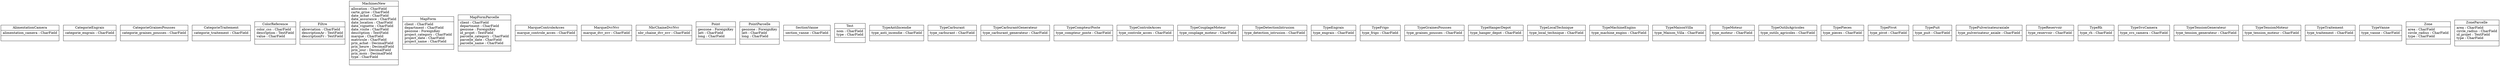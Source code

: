 digraph "classes_noa" {
rankdir=BT
charset="utf-8"
"app.models.AlimentationCamera" [color="black", fontcolor="black", label=<{AlimentationCamera|alimentation_camera : CharField<br ALIGN="LEFT"/>|}>, shape="record", style="solid"];
"app.models.CategorieEngrais" [color="black", fontcolor="black", label=<{CategorieEngrais|categorie_engrais : CharField<br ALIGN="LEFT"/>|}>, shape="record", style="solid"];
"app.models.CategorieGrainesPousses" [color="black", fontcolor="black", label=<{CategorieGrainesPousses|categorie_graines_pousses : CharField<br ALIGN="LEFT"/>|}>, shape="record", style="solid"];
"app.models.CategorieTraitement" [color="black", fontcolor="black", label=<{CategorieTraitement|categorie_traitement : CharField<br ALIGN="LEFT"/>|}>, shape="record", style="solid"];
"app.models.ColorReference" [color="black", fontcolor="black", label=<{ColorReference|color_css : CharField<br ALIGN="LEFT"/>description : TextField<br ALIGN="LEFT"/>value : CharField<br ALIGN="LEFT"/>|}>, shape="record", style="solid"];
"app.models.Filtre" [color="black", fontcolor="black", label=<{Filtre|abreviation : CharField<br ALIGN="LEFT"/>descriptionAr : TextField<br ALIGN="LEFT"/>descriptionFr : TextField<br ALIGN="LEFT"/>|}>, shape="record", style="solid"];
"app.models.MachinesNew" [color="black", fontcolor="black", label=<{MachinesNew|allocation : CharField<br ALIGN="LEFT"/>carte_grise : CharField<br ALIGN="LEFT"/>date_achat : CharField<br ALIGN="LEFT"/>date_assurance : CharField<br ALIGN="LEFT"/>date_location : CharField<br ALIGN="LEFT"/>date_vignette : CharField<br ALIGN="LEFT"/>date_visite : CharField<br ALIGN="LEFT"/>description : TextField<br ALIGN="LEFT"/>marque : CharField<br ALIGN="LEFT"/>matricule : CharField<br ALIGN="LEFT"/>prix_achat : DecimalField<br ALIGN="LEFT"/>prix_heure : DecimalField<br ALIGN="LEFT"/>prix_jour : DecimalField<br ALIGN="LEFT"/>prix_mois : DecimalField<br ALIGN="LEFT"/>type : CharField<br ALIGN="LEFT"/>|}>, shape="record", style="solid"];
"app.models.MapForm" [color="black", fontcolor="black", label=<{MapForm|client : CharField<br ALIGN="LEFT"/>department : CharField<br ALIGN="LEFT"/>geozone : ForeignKey<br ALIGN="LEFT"/>project_category : CharField<br ALIGN="LEFT"/>project_date : CharField<br ALIGN="LEFT"/>project_name : CharField<br ALIGN="LEFT"/>|}>, shape="record", style="solid"];
"app.models.MapFormParcelle" [color="black", fontcolor="black", label=<{MapFormParcelle|client : CharField<br ALIGN="LEFT"/>department : CharField<br ALIGN="LEFT"/>geozone : ForeignKey<br ALIGN="LEFT"/>id_projet : TextField<br ALIGN="LEFT"/>parcelle_category : CharField<br ALIGN="LEFT"/>parcelle_date : CharField<br ALIGN="LEFT"/>parcelle_name : CharField<br ALIGN="LEFT"/>|}>, shape="record", style="solid"];
"app.models.MarqueControleAcces" [color="black", fontcolor="black", label=<{MarqueControleAcces|marque_controle_acces : CharField<br ALIGN="LEFT"/>|}>, shape="record", style="solid"];
"app.models.MarqueDvrNvr" [color="black", fontcolor="black", label=<{MarqueDvrNvr|marque_dvr_nvr : CharField<br ALIGN="LEFT"/>|}>, shape="record", style="solid"];
"app.models.NbrChaineDvrNvr" [color="black", fontcolor="black", label=<{NbrChaineDvrNvr|nbr_chaine_dvr_nvr : CharField<br ALIGN="LEFT"/>|}>, shape="record", style="solid"];
"app.models.Point" [color="black", fontcolor="black", label=<{Point|geozone : ForeignKey<br ALIGN="LEFT"/>latt : CharField<br ALIGN="LEFT"/>long : CharField<br ALIGN="LEFT"/>|}>, shape="record", style="solid"];
"app.models.PointParcelle" [color="black", fontcolor="black", label=<{PointParcelle|geozone : ForeignKey<br ALIGN="LEFT"/>latt : CharField<br ALIGN="LEFT"/>long : CharField<br ALIGN="LEFT"/>|}>, shape="record", style="solid"];
"app.models.SectionVanne" [color="black", fontcolor="black", label=<{SectionVanne|section_vanne : CharField<br ALIGN="LEFT"/>|}>, shape="record", style="solid"];
"app.models.Test" [color="black", fontcolor="black", label=<{Test|nom : CharField<br ALIGN="LEFT"/>type : CharField<br ALIGN="LEFT"/>|}>, shape="record", style="solid"];
"app.models.TypeAntiIncendie" [color="black", fontcolor="black", label=<{TypeAntiIncendie|type_anti_incendie : CharField<br ALIGN="LEFT"/>|}>, shape="record", style="solid"];
"app.models.TypeCarburant" [color="black", fontcolor="black", label=<{TypeCarburant|type_carburant : CharField<br ALIGN="LEFT"/>|}>, shape="record", style="solid"];
"app.models.TypeCarburantGenerateur" [color="black", fontcolor="black", label=<{TypeCarburantGenerateur|type_carburant_generateur : CharField<br ALIGN="LEFT"/>|}>, shape="record", style="solid"];
"app.models.TypeCompteurPoste" [color="black", fontcolor="black", label=<{TypeCompteurPoste|type_compteur_poste : CharField<br ALIGN="LEFT"/>|}>, shape="record", style="solid"];
"app.models.TypeControleAcces" [color="black", fontcolor="black", label=<{TypeControleAcces|type_controle_acces : CharField<br ALIGN="LEFT"/>|}>, shape="record", style="solid"];
"app.models.TypeCouplageMoteur" [color="black", fontcolor="black", label=<{TypeCouplageMoteur|type_couplage_moteur : CharField<br ALIGN="LEFT"/>|}>, shape="record", style="solid"];
"app.models.TypeDetectionIntrusion" [color="black", fontcolor="black", label=<{TypeDetectionIntrusion|type_detection_intrusion : CharField<br ALIGN="LEFT"/>|}>, shape="record", style="solid"];
"app.models.TypeEngrais" [color="black", fontcolor="black", label=<{TypeEngrais|type_engrais : CharField<br ALIGN="LEFT"/>|}>, shape="record", style="solid"];
"app.models.TypeFrigo" [color="black", fontcolor="black", label=<{TypeFrigo|type_frigo : CharField<br ALIGN="LEFT"/>|}>, shape="record", style="solid"];
"app.models.TypeGrainesPousses" [color="black", fontcolor="black", label=<{TypeGrainesPousses|type_graines_pousses : CharField<br ALIGN="LEFT"/>|}>, shape="record", style="solid"];
"app.models.TypeHangerDepot" [color="black", fontcolor="black", label=<{TypeHangerDepot|type_hanger_depot : CharField<br ALIGN="LEFT"/>|}>, shape="record", style="solid"];
"app.models.TypeLocalTechnique" [color="black", fontcolor="black", label=<{TypeLocalTechnique|type_local_technique : CharField<br ALIGN="LEFT"/>|}>, shape="record", style="solid"];
"app.models.TypeMachineEngins" [color="black", fontcolor="black", label=<{TypeMachineEngins|type_machine_engins : CharField<br ALIGN="LEFT"/>|}>, shape="record", style="solid"];
"app.models.TypeMaisonVilla" [color="black", fontcolor="black", label=<{TypeMaisonVilla|type_Maison_Villa : CharField<br ALIGN="LEFT"/>|}>, shape="record", style="solid"];
"app.models.TypeMoteur" [color="black", fontcolor="black", label=<{TypeMoteur|type_moteur : CharField<br ALIGN="LEFT"/>|}>, shape="record", style="solid"];
"app.models.TypeOutilsAgricoles" [color="black", fontcolor="black", label=<{TypeOutilsAgricoles|type_outils_agricoles : CharField<br ALIGN="LEFT"/>|}>, shape="record", style="solid"];
"app.models.TypePieces" [color="black", fontcolor="black", label=<{TypePieces|type_pieces : CharField<br ALIGN="LEFT"/>|}>, shape="record", style="solid"];
"app.models.TypePivot" [color="black", fontcolor="black", label=<{TypePivot|type_pivot : CharField<br ALIGN="LEFT"/>|}>, shape="record", style="solid"];
"app.models.TypePuit" [color="black", fontcolor="black", label=<{TypePuit|type_puit : CharField<br ALIGN="LEFT"/>|}>, shape="record", style="solid"];
"app.models.TypePulverisateuraxiale" [color="black", fontcolor="black", label=<{TypePulverisateuraxiale|type_pulverisateur_axiale : CharField<br ALIGN="LEFT"/>|}>, shape="record", style="solid"];
"app.models.TypeReservoir" [color="black", fontcolor="black", label=<{TypeReservoir|type_reservoir : CharField<br ALIGN="LEFT"/>|}>, shape="record", style="solid"];
"app.models.TypeRh" [color="black", fontcolor="black", label=<{TypeRh|type_rh : CharField<br ALIGN="LEFT"/>|}>, shape="record", style="solid"];
"app.models.TypeSvsCamera" [color="black", fontcolor="black", label=<{TypeSvsCamera|type_svs_camera : CharField<br ALIGN="LEFT"/>|}>, shape="record", style="solid"];
"app.models.TypeTensionGenerateur" [color="black", fontcolor="black", label=<{TypeTensionGenerateur|type_tension_generateur : CharField<br ALIGN="LEFT"/>|}>, shape="record", style="solid"];
"app.models.TypeTensionMoteur" [color="black", fontcolor="black", label=<{TypeTensionMoteur|type_tension_moteur : CharField<br ALIGN="LEFT"/>|}>, shape="record", style="solid"];
"app.models.TypeTraitement" [color="black", fontcolor="black", label=<{TypeTraitement|type_traitement : CharField<br ALIGN="LEFT"/>|}>, shape="record", style="solid"];
"app.models.TypeVanne" [color="black", fontcolor="black", label=<{TypeVanne|type_vanne : CharField<br ALIGN="LEFT"/>|}>, shape="record", style="solid"];
"app.models.Zone" [color="black", fontcolor="black", label=<{Zone|area : CharField<br ALIGN="LEFT"/>circle_radius : CharField<br ALIGN="LEFT"/>type : CharField<br ALIGN="LEFT"/>|}>, shape="record", style="solid"];
"app.models.ZoneParcelle" [color="black", fontcolor="black", label=<{ZoneParcelle|area : CharField<br ALIGN="LEFT"/>circle_radius : CharField<br ALIGN="LEFT"/>id_projet : TextField<br ALIGN="LEFT"/>type : CharField<br ALIGN="LEFT"/>|}>, shape="record", style="solid"];
}
